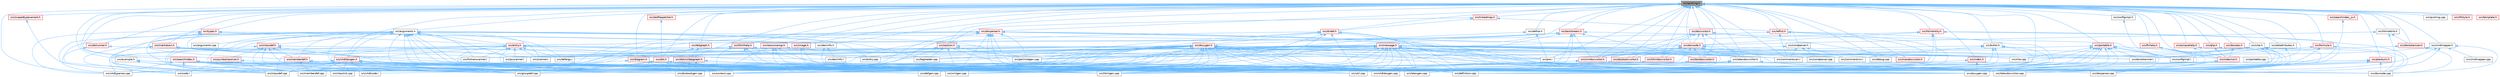 digraph "src/qcstring.h"
{
 // INTERACTIVE_SVG=YES
 // LATEX_PDF_SIZE
  bgcolor="transparent";
  edge [fontname=Helvetica,fontsize=10,labelfontname=Helvetica,labelfontsize=10];
  node [fontname=Helvetica,fontsize=10,shape=box,height=0.2,width=0.4];
  Node1 [label="src/qcstring.h",height=0.2,width=0.4,color="gray40", fillcolor="grey60", style="filled", fontcolor="black",tooltip=" "];
  Node1 -> Node2 [dir="back",color="steelblue1",style="solid"];
  Node2 [label="src/arguments.h",height=0.2,width=0.4,color="grey40", fillcolor="white", style="filled",URL="$df/d9b/arguments_8h.html",tooltip=" "];
  Node2 -> Node3 [dir="back",color="steelblue1",style="solid"];
  Node3 [label="src/arguments.cpp",height=0.2,width=0.4,color="grey40", fillcolor="white", style="filled",URL="$d4/dd4/arguments_8cpp.html",tooltip=" "];
  Node2 -> Node4 [dir="back",color="steelblue1",style="solid"];
  Node4 [label="src/classdef.cpp",height=0.2,width=0.4,color="grey40", fillcolor="white", style="filled",URL="$de/d89/classdef_8cpp.html",tooltip=" "];
  Node2 -> Node5 [dir="back",color="steelblue1",style="solid"];
  Node5 [label="src/classdef.h",height=0.2,width=0.4,color="red", fillcolor="#FFF0F0", style="filled",URL="$d1/da6/classdef_8h.html",tooltip=" "];
  Node5 -> Node4 [dir="back",color="steelblue1",style="solid"];
  Node5 -> Node12 [dir="back",color="steelblue1",style="solid"];
  Node12 [label="src/docbookgen.cpp",height=0.2,width=0.4,color="grey40", fillcolor="white", style="filled",URL="$d8/d29/docbookgen_8cpp.html",tooltip=" "];
  Node5 -> Node19 [dir="back",color="steelblue1",style="solid"];
  Node19 [label="src/groupdef.cpp",height=0.2,width=0.4,color="grey40", fillcolor="white", style="filled",URL="$d6/d42/groupdef_8cpp.html",tooltip=" "];
  Node5 -> Node38 [dir="back",color="steelblue1",style="solid"];
  Node38 [label="src/memberdef.h",height=0.2,width=0.4,color="red", fillcolor="#FFF0F0", style="filled",URL="$d4/d46/memberdef_8h.html",tooltip=" "];
  Node38 -> Node12 [dir="back",color="steelblue1",style="solid"];
  Node38 -> Node41 [dir="back",color="steelblue1",style="solid"];
  Node41 [label="src/memberdef.cpp",height=0.2,width=0.4,color="grey40", fillcolor="white", style="filled",URL="$d0/d72/memberdef_8cpp.html",tooltip=" "];
  Node38 -> Node28 [dir="back",color="steelblue1",style="solid"];
  Node28 [label="src/vhdldocgen.cpp",height=0.2,width=0.4,color="grey40", fillcolor="white", style="filled",URL="$de/dea/vhdldocgen_8cpp.html",tooltip=" "];
  Node38 -> Node29 [dir="back",color="steelblue1",style="solid"];
  Node29 [label="src/xmlgen.cpp",height=0.2,width=0.4,color="grey40", fillcolor="white", style="filled",URL="$d0/dc3/xmlgen_8cpp.html",tooltip=" "];
  Node5 -> Node23 [dir="back",color="steelblue1",style="solid"];
  Node23 [label="src/perlmodgen.cpp",height=0.2,width=0.4,color="grey40", fillcolor="white", style="filled",URL="$de/dd0/perlmodgen_8cpp.html",tooltip=" "];
  Node5 -> Node122 [dir="back",color="steelblue1",style="solid"];
  Node122 [label="src/symbolresolver.h",height=0.2,width=0.4,color="red", fillcolor="#FFF0F0", style="filled",URL="$d9/db2/symbolresolver_8h.html",tooltip=" "];
  Node122 -> Node4 [dir="back",color="steelblue1",style="solid"];
  Node122 -> Node8 [dir="back",color="steelblue1",style="solid"];
  Node8 [label="src/code.l",height=0.2,width=0.4,color="grey40", fillcolor="white", style="filled",URL="$da/d1f/code_8l.html",tooltip=" "];
  Node122 -> Node16 [dir="back",color="steelblue1",style="solid"];
  Node16 [label="src/doxygen.cpp",height=0.2,width=0.4,color="grey40", fillcolor="white", style="filled",URL="$dc/d98/doxygen_8cpp.html",tooltip=" "];
  Node122 -> Node27 [dir="back",color="steelblue1",style="solid"];
  Node27 [label="src/util.cpp",height=0.2,width=0.4,color="grey40", fillcolor="white", style="filled",URL="$df/d2d/util_8cpp.html",tooltip=" "];
  Node5 -> Node27 [dir="back",color="steelblue1",style="solid"];
  Node5 -> Node85 [dir="back",color="steelblue1",style="solid"];
  Node85 [label="src/vhdlcode.l",height=0.2,width=0.4,color="grey40", fillcolor="white", style="filled",URL="$d5/d6a/vhdlcode_8l.html",tooltip=" "];
  Node2 -> Node7 [dir="back",color="steelblue1",style="solid"];
  Node7 [label="src/classlist.cpp",height=0.2,width=0.4,color="grey40", fillcolor="white", style="filled",URL="$d6/d10/classlist_8cpp.html",tooltip=" "];
  Node2 -> Node8 [dir="back",color="steelblue1",style="solid"];
  Node2 -> Node9 [dir="back",color="steelblue1",style="solid"];
  Node9 [label="src/context.cpp",height=0.2,width=0.4,color="grey40", fillcolor="white", style="filled",URL="$db/d12/context_8cpp.html",tooltip=" "];
  Node2 -> Node102 [dir="back",color="steelblue1",style="solid"];
  Node102 [label="src/defargs.l",height=0.2,width=0.4,color="grey40", fillcolor="white", style="filled",URL="$de/df3/defargs_8l.html",tooltip=" "];
  Node2 -> Node10 [dir="back",color="steelblue1",style="solid"];
  Node10 [label="src/defgen.cpp",height=0.2,width=0.4,color="grey40", fillcolor="white", style="filled",URL="$d3/d17/defgen_8cpp.html",tooltip=" "];
  Node2 -> Node12 [dir="back",color="steelblue1",style="solid"];
  Node2 -> Node16 [dir="back",color="steelblue1",style="solid"];
  Node2 -> Node68 [dir="back",color="steelblue1",style="solid"];
  Node68 [label="src/entry.cpp",height=0.2,width=0.4,color="grey40", fillcolor="white", style="filled",URL="$d2/dd2/entry_8cpp.html",tooltip=" "];
  Node2 -> Node127 [dir="back",color="steelblue1",style="solid"];
  Node127 [label="src/entry.h",height=0.2,width=0.4,color="red", fillcolor="#FFF0F0", style="filled",URL="$d1/dc6/entry_8h.html",tooltip=" "];
  Node127 -> Node4 [dir="back",color="steelblue1",style="solid"];
  Node127 -> Node8 [dir="back",color="steelblue1",style="solid"];
  Node127 -> Node48 [dir="back",color="steelblue1",style="solid"];
  Node48 [label="src/commentscan.l",height=0.2,width=0.4,color="grey40", fillcolor="white", style="filled",URL="$d7/d5f/commentscan_8l.html",tooltip=" "];
  Node127 -> Node102 [dir="back",color="steelblue1",style="solid"];
  Node127 -> Node16 [dir="back",color="steelblue1",style="solid"];
  Node127 -> Node68 [dir="back",color="steelblue1",style="solid"];
  Node127 -> Node70 [dir="back",color="steelblue1",style="solid"];
  Node70 [label="src/fortranscanner.l",height=0.2,width=0.4,color="grey40", fillcolor="white", style="filled",URL="$dd/d00/fortranscanner_8l.html",tooltip=" "];
  Node127 -> Node19 [dir="back",color="steelblue1",style="solid"];
  Node127 -> Node89 [dir="back",color="steelblue1",style="solid"];
  Node89 [label="src/pre.l",height=0.2,width=0.4,color="grey40", fillcolor="white", style="filled",URL="$d0/da7/pre_8l.html",tooltip=" "];
  Node127 -> Node90 [dir="back",color="steelblue1",style="solid"];
  Node90 [label="src/pyscanner.l",height=0.2,width=0.4,color="grey40", fillcolor="white", style="filled",URL="$de/d2b/pyscanner_8l.html",tooltip=" "];
  Node127 -> Node92 [dir="back",color="steelblue1",style="solid"];
  Node92 [label="src/scanner.l",height=0.2,width=0.4,color="grey40", fillcolor="white", style="filled",URL="$da/d11/scanner_8l.html",tooltip=" "];
  Node127 -> Node95 [dir="back",color="steelblue1",style="solid"];
  Node95 [label="src/tagreader.cpp",height=0.2,width=0.4,color="grey40", fillcolor="white", style="filled",URL="$d4/d7b/tagreader_8cpp.html",tooltip=" "];
  Node127 -> Node27 [dir="back",color="steelblue1",style="solid"];
  Node127 -> Node85 [dir="back",color="steelblue1",style="solid"];
  Node127 -> Node129 [dir="back",color="steelblue1",style="solid"];
  Node129 [label="src/vhdldocgen.h",height=0.2,width=0.4,color="red", fillcolor="#FFF0F0", style="filled",URL="$dd/dec/vhdldocgen_8h.html",tooltip=" "];
  Node129 -> Node4 [dir="back",color="steelblue1",style="solid"];
  Node129 -> Node7 [dir="back",color="steelblue1",style="solid"];
  Node129 -> Node9 [dir="back",color="steelblue1",style="solid"];
  Node129 -> Node45 [dir="back",color="steelblue1",style="solid"];
  Node45 [label="src/definition.cpp",height=0.2,width=0.4,color="grey40", fillcolor="white", style="filled",URL="$d3/dea/definition_8cpp.html",tooltip=" "];
  Node129 -> Node53 [dir="back",color="steelblue1",style="solid"];
  Node53 [label="src/docnode.cpp",height=0.2,width=0.4,color="grey40", fillcolor="white", style="filled",URL="$d0/d2b/docnode_8cpp.html",tooltip=" "];
  Node129 -> Node16 [dir="back",color="steelblue1",style="solid"];
  Node129 -> Node19 [dir="back",color="steelblue1",style="solid"];
  Node129 -> Node34 [dir="back",color="steelblue1",style="solid"];
  Node34 [label="src/htmlgen.cpp",height=0.2,width=0.4,color="grey40", fillcolor="white", style="filled",URL="$d8/d6e/htmlgen_8cpp.html",tooltip=" "];
  Node129 -> Node41 [dir="back",color="steelblue1",style="solid"];
  Node129 -> Node85 [dir="back",color="steelblue1",style="solid"];
  Node129 -> Node28 [dir="back",color="steelblue1",style="solid"];
  Node129 -> Node86 [dir="back",color="steelblue1",style="solid"];
  Node86 [label="src/vhdljjparser.cpp",height=0.2,width=0.4,color="grey40", fillcolor="white", style="filled",URL="$d1/d86/vhdljjparser_8cpp.html",tooltip=" "];
  Node2 -> Node70 [dir="back",color="steelblue1",style="solid"];
  Node2 -> Node19 [dir="back",color="steelblue1",style="solid"];
  Node2 -> Node41 [dir="back",color="steelblue1",style="solid"];
  Node2 -> Node38 [dir="back",color="steelblue1",style="solid"];
  Node2 -> Node23 [dir="back",color="steelblue1",style="solid"];
  Node2 -> Node89 [dir="back",color="steelblue1",style="solid"];
  Node2 -> Node90 [dir="back",color="steelblue1",style="solid"];
  Node2 -> Node92 [dir="back",color="steelblue1",style="solid"];
  Node2 -> Node95 [dir="back",color="steelblue1",style="solid"];
  Node2 -> Node27 [dir="back",color="steelblue1",style="solid"];
  Node2 -> Node85 [dir="back",color="steelblue1",style="solid"];
  Node2 -> Node28 [dir="back",color="steelblue1",style="solid"];
  Node2 -> Node129 [dir="back",color="steelblue1",style="solid"];
  Node2 -> Node86 [dir="back",color="steelblue1",style="solid"];
  Node2 -> Node29 [dir="back",color="steelblue1",style="solid"];
  Node1 -> Node130 [dir="back",color="steelblue1",style="solid"];
  Node130 [label="src/bufstr.h",height=0.2,width=0.4,color="grey40", fillcolor="white", style="filled",URL="$d4/de5/bufstr_8h.html",tooltip=" "];
  Node130 -> Node47 [dir="back",color="steelblue1",style="solid"];
  Node47 [label="src/commentcnv.l",height=0.2,width=0.4,color="grey40", fillcolor="white", style="filled",URL="$d0/d47/commentcnv_8l.html",tooltip=" "];
  Node130 -> Node45 [dir="back",color="steelblue1",style="solid"];
  Node130 -> Node16 [dir="back",color="steelblue1",style="solid"];
  Node130 -> Node34 [dir="back",color="steelblue1",style="solid"];
  Node130 -> Node89 [dir="back",color="steelblue1",style="solid"];
  Node130 -> Node27 [dir="back",color="steelblue1",style="solid"];
  Node1 -> Node131 [dir="back",color="steelblue1",style="solid"];
  Node131 [label="src/cite.h",height=0.2,width=0.4,color="grey40", fillcolor="white", style="filled",URL="$d7/d69/cite_8h.html",tooltip=" "];
  Node131 -> Node100 [dir="back",color="steelblue1",style="solid"];
  Node100 [label="src/cite.cpp",height=0.2,width=0.4,color="grey40", fillcolor="white", style="filled",URL="$d5/d0b/cite_8cpp.html",tooltip=" "];
  Node131 -> Node48 [dir="back",color="steelblue1",style="solid"];
  Node131 -> Node53 [dir="back",color="steelblue1",style="solid"];
  Node131 -> Node54 [dir="back",color="steelblue1",style="solid"];
  Node54 [label="src/doctokenizer.l",height=0.2,width=0.4,color="grey40", fillcolor="white", style="filled",URL="$d1/d39/doctokenizer_8l.html",tooltip=" "];
  Node131 -> Node16 [dir="back",color="steelblue1",style="solid"];
  Node131 -> Node62 [dir="back",color="steelblue1",style="solid"];
  Node62 [label="src/latexdocvisitor.cpp",height=0.2,width=0.4,color="grey40", fillcolor="white", style="filled",URL="$d1/d4e/latexdocvisitor_8cpp.html",tooltip=" "];
  Node131 -> Node21 [dir="back",color="steelblue1",style="solid"];
  Node21 [label="src/latexgen.cpp",height=0.2,width=0.4,color="grey40", fillcolor="white", style="filled",URL="$d4/d42/latexgen_8cpp.html",tooltip=" "];
  Node1 -> Node132 [dir="back",color="steelblue1",style="solid"];
  Node132 [label="src/cmdmapper.h",height=0.2,width=0.4,color="grey40", fillcolor="white", style="filled",URL="$d3/d42/cmdmapper_8h.html",tooltip=" "];
  Node132 -> Node133 [dir="back",color="steelblue1",style="solid"];
  Node133 [label="src/cmdmapper.cpp",height=0.2,width=0.4,color="grey40", fillcolor="white", style="filled",URL="$df/df1/cmdmapper_8cpp.html",tooltip=" "];
  Node132 -> Node53 [dir="back",color="steelblue1",style="solid"];
  Node132 -> Node13 [dir="back",color="steelblue1",style="solid"];
  Node13 [label="src/docparser.cpp",height=0.2,width=0.4,color="grey40", fillcolor="white", style="filled",URL="$da/d17/docparser_8cpp.html",tooltip=" "];
  Node132 -> Node54 [dir="back",color="steelblue1",style="solid"];
  Node132 -> Node16 [dir="back",color="steelblue1",style="solid"];
  Node1 -> Node48 [dir="back",color="steelblue1",style="solid"];
  Node1 -> Node134 [dir="back",color="steelblue1",style="solid"];
  Node134 [label="src/condparser.h",height=0.2,width=0.4,color="grey40", fillcolor="white", style="filled",URL="$d7/d6f/condparser_8h.html",tooltip=" "];
  Node134 -> Node47 [dir="back",color="steelblue1",style="solid"];
  Node134 -> Node48 [dir="back",color="steelblue1",style="solid"];
  Node134 -> Node135 [dir="back",color="steelblue1",style="solid"];
  Node135 [label="src/condparser.cpp",height=0.2,width=0.4,color="grey40", fillcolor="white", style="filled",URL="$d7/d6d/condparser_8cpp.html",tooltip=" "];
  Node134 -> Node89 [dir="back",color="steelblue1",style="solid"];
  Node1 -> Node136 [dir="back",color="steelblue1",style="solid"];
  Node136 [label="src/configimpl.h",height=0.2,width=0.4,color="grey40", fillcolor="white", style="filled",URL="$db/db1/configimpl_8h.html",tooltip=" "];
  Node136 -> Node125 [dir="back",color="steelblue1",style="solid"];
  Node125 [label="src/configimpl.l",height=0.2,width=0.4,color="grey40", fillcolor="white", style="filled",URL="$d9/de3/configimpl_8l.html",tooltip=" "];
  Node1 -> Node137 [dir="back",color="steelblue1",style="solid"];
  Node137 [label="src/debug.cpp",height=0.2,width=0.4,color="grey40", fillcolor="white", style="filled",URL="$d1/d00/debug_8cpp.html",tooltip=" "];
  Node1 -> Node138 [dir="back",color="steelblue1",style="solid"];
  Node138 [label="src/declinfo.h",height=0.2,width=0.4,color="grey40", fillcolor="white", style="filled",URL="$d2/d4b/declinfo_8h.html",tooltip=" "];
  Node138 -> Node101 [dir="back",color="steelblue1",style="solid"];
  Node101 [label="src/declinfo.l",height=0.2,width=0.4,color="grey40", fillcolor="white", style="filled",URL="$d8/d0f/declinfo_8l.html",tooltip=" "];
  Node138 -> Node16 [dir="back",color="steelblue1",style="solid"];
  Node1 -> Node139 [dir="back",color="steelblue1",style="solid"];
  Node139 [label="src/define.h",height=0.2,width=0.4,color="grey40", fillcolor="white", style="filled",URL="$df/d67/define_8h.html",tooltip=" "];
  Node139 -> Node46 [dir="back",color="steelblue1",style="solid"];
  Node46 [label="src/doxygen.h",height=0.2,width=0.4,color="red", fillcolor="#FFF0F0", style="filled",URL="$d1/da1/doxygen_8h.html",tooltip=" "];
  Node46 -> Node4 [dir="back",color="steelblue1",style="solid"];
  Node46 -> Node7 [dir="back",color="steelblue1",style="solid"];
  Node46 -> Node8 [dir="back",color="steelblue1",style="solid"];
  Node46 -> Node47 [dir="back",color="steelblue1",style="solid"];
  Node46 -> Node48 [dir="back",color="steelblue1",style="solid"];
  Node46 -> Node9 [dir="back",color="steelblue1",style="solid"];
  Node46 -> Node10 [dir="back",color="steelblue1",style="solid"];
  Node46 -> Node45 [dir="back",color="steelblue1",style="solid"];
  Node46 -> Node12 [dir="back",color="steelblue1",style="solid"];
  Node46 -> Node53 [dir="back",color="steelblue1",style="solid"];
  Node46 -> Node13 [dir="back",color="steelblue1",style="solid"];
  Node46 -> Node54 [dir="back",color="steelblue1",style="solid"];
  Node46 -> Node57 [dir="back",color="steelblue1",style="solid"];
  Node57 [label="src/dot.h",height=0.2,width=0.4,color="red", fillcolor="#FFF0F0", style="filled",URL="$d6/d4a/dot_8h.html",tooltip=" "];
  Node57 -> Node4 [dir="back",color="steelblue1",style="solid"];
  Node57 -> Node9 [dir="back",color="steelblue1",style="solid"];
  Node57 -> Node10 [dir="back",color="steelblue1",style="solid"];
  Node57 -> Node12 [dir="back",color="steelblue1",style="solid"];
  Node57 -> Node16 [dir="back",color="steelblue1",style="solid"];
  Node57 -> Node19 [dir="back",color="steelblue1",style="solid"];
  Node57 -> Node34 [dir="back",color="steelblue1",style="solid"];
  Node57 -> Node62 [dir="back",color="steelblue1",style="solid"];
  Node57 -> Node21 [dir="back",color="steelblue1",style="solid"];
  Node57 -> Node41 [dir="back",color="steelblue1",style="solid"];
  Node57 -> Node29 [dir="back",color="steelblue1",style="solid"];
  Node46 -> Node16 [dir="back",color="steelblue1",style="solid"];
  Node46 -> Node68 [dir="back",color="steelblue1",style="solid"];
  Node46 -> Node70 [dir="back",color="steelblue1",style="solid"];
  Node46 -> Node19 [dir="back",color="steelblue1",style="solid"];
  Node46 -> Node34 [dir="back",color="steelblue1",style="solid"];
  Node46 -> Node62 [dir="back",color="steelblue1",style="solid"];
  Node46 -> Node21 [dir="back",color="steelblue1",style="solid"];
  Node46 -> Node41 [dir="back",color="steelblue1",style="solid"];
  Node46 -> Node23 [dir="back",color="steelblue1",style="solid"];
  Node46 -> Node89 [dir="back",color="steelblue1",style="solid"];
  Node46 -> Node90 [dir="back",color="steelblue1",style="solid"];
  Node46 -> Node92 [dir="back",color="steelblue1",style="solid"];
  Node46 -> Node95 [dir="back",color="steelblue1",style="solid"];
  Node46 -> Node27 [dir="back",color="steelblue1",style="solid"];
  Node46 -> Node85 [dir="back",color="steelblue1",style="solid"];
  Node46 -> Node28 [dir="back",color="steelblue1",style="solid"];
  Node46 -> Node86 [dir="back",color="steelblue1",style="solid"];
  Node46 -> Node29 [dir="back",color="steelblue1",style="solid"];
  Node139 -> Node89 [dir="back",color="steelblue1",style="solid"];
  Node1 -> Node140 [dir="back",color="steelblue1",style="solid"];
  Node140 [label="src/diagram.h",height=0.2,width=0.4,color="red", fillcolor="#FFF0F0", style="filled",URL="$d9/d1b/diagram_8h.html",tooltip=" "];
  Node140 -> Node4 [dir="back",color="steelblue1",style="solid"];
  Node140 -> Node9 [dir="back",color="steelblue1",style="solid"];
  Node140 -> Node12 [dir="back",color="steelblue1",style="solid"];
  Node140 -> Node34 [dir="back",color="steelblue1",style="solid"];
  Node140 -> Node21 [dir="back",color="steelblue1",style="solid"];
  Node1 -> Node141 [dir="back",color="steelblue1",style="solid"];
  Node141 [label="src/dirdef.h",height=0.2,width=0.4,color="red", fillcolor="#FFF0F0", style="filled",URL="$d6/d15/dirdef_8h.html",tooltip=" "];
  Node141 -> Node9 [dir="back",color="steelblue1",style="solid"];
  Node141 -> Node45 [dir="back",color="steelblue1",style="solid"];
  Node141 -> Node12 [dir="back",color="steelblue1",style="solid"];
  Node141 -> Node16 [dir="back",color="steelblue1",style="solid"];
  Node141 -> Node46 [dir="back",color="steelblue1",style="solid"];
  Node141 -> Node19 [dir="back",color="steelblue1",style="solid"];
  Node141 -> Node34 [dir="back",color="steelblue1",style="solid"];
  Node141 -> Node21 [dir="back",color="steelblue1",style="solid"];
  Node141 -> Node27 [dir="back",color="steelblue1",style="solid"];
  Node141 -> Node29 [dir="back",color="steelblue1",style="solid"];
  Node1 -> Node145 [dir="back",color="steelblue1",style="solid"];
  Node145 [label="src/docbookvisitor.h",height=0.2,width=0.4,color="red", fillcolor="#FFF0F0", style="filled",URL="$de/dcd/docbookvisitor_8h.html",tooltip=" "];
  Node145 -> Node12 [dir="back",color="steelblue1",style="solid"];
  Node1 -> Node146 [dir="back",color="steelblue1",style="solid"];
  Node146 [label="src/docnode.h",height=0.2,width=0.4,color="red", fillcolor="#FFF0F0", style="filled",URL="$de/d2b/docnode_8h.html",tooltip=" "];
  Node146 -> Node145 [dir="back",color="steelblue1",style="solid"];
  Node146 -> Node53 [dir="back",color="steelblue1",style="solid"];
  Node146 -> Node148 [dir="back",color="steelblue1",style="solid"];
  Node148 [label="src/htmldocvisitor.h",height=0.2,width=0.4,color="red", fillcolor="#FFF0F0", style="filled",URL="$d0/d71/htmldocvisitor_8h.html",tooltip=" "];
  Node148 -> Node9 [dir="back",color="steelblue1",style="solid"];
  Node148 -> Node34 [dir="back",color="steelblue1",style="solid"];
  Node146 -> Node34 [dir="back",color="steelblue1",style="solid"];
  Node146 -> Node149 [dir="back",color="steelblue1",style="solid"];
  Node149 [label="src/latexdocvisitor.h",height=0.2,width=0.4,color="grey40", fillcolor="white", style="filled",URL="$d8/d99/latexdocvisitor_8h.html",tooltip=" "];
  Node149 -> Node9 [dir="back",color="steelblue1",style="solid"];
  Node149 -> Node62 [dir="back",color="steelblue1",style="solid"];
  Node149 -> Node21 [dir="back",color="steelblue1",style="solid"];
  Node149 -> Node27 [dir="back",color="steelblue1",style="solid"];
  Node146 -> Node21 [dir="back",color="steelblue1",style="solid"];
  Node146 -> Node150 [dir="back",color="steelblue1",style="solid"];
  Node150 [label="src/mandocvisitor.h",height=0.2,width=0.4,color="red", fillcolor="#FFF0F0", style="filled",URL="$d6/d6e/mandocvisitor_8h.html",tooltip=" "];
  Node146 -> Node23 [dir="back",color="steelblue1",style="solid"];
  Node146 -> Node152 [dir="back",color="steelblue1",style="solid"];
  Node152 [label="src/textdocvisitor.h",height=0.2,width=0.4,color="red", fillcolor="#FFF0F0", style="filled",URL="$dd/d66/textdocvisitor_8h.html",tooltip=" "];
  Node152 -> Node27 [dir="back",color="steelblue1",style="solid"];
  Node146 -> Node153 [dir="back",color="steelblue1",style="solid"];
  Node153 [label="src/xmldocvisitor.h",height=0.2,width=0.4,color="red", fillcolor="#FFF0F0", style="filled",URL="$df/d2b/xmldocvisitor_8h.html",tooltip=" "];
  Node153 -> Node29 [dir="back",color="steelblue1",style="solid"];
  Node1 -> Node154 [dir="back",color="steelblue1",style="solid"];
  Node154 [label="src/docparser.h",height=0.2,width=0.4,color="red", fillcolor="#FFF0F0", style="filled",URL="$de/d9c/docparser_8h.html",tooltip=" "];
  Node154 -> Node4 [dir="back",color="steelblue1",style="solid"];
  Node154 -> Node9 [dir="back",color="steelblue1",style="solid"];
  Node154 -> Node12 [dir="back",color="steelblue1",style="solid"];
  Node154 -> Node146 [dir="back",color="steelblue1",style="solid"];
  Node154 -> Node13 [dir="back",color="steelblue1",style="solid"];
  Node154 -> Node16 [dir="back",color="steelblue1",style="solid"];
  Node154 -> Node19 [dir="back",color="steelblue1",style="solid"];
  Node154 -> Node34 [dir="back",color="steelblue1",style="solid"];
  Node154 -> Node62 [dir="back",color="steelblue1",style="solid"];
  Node154 -> Node21 [dir="back",color="steelblue1",style="solid"];
  Node154 -> Node41 [dir="back",color="steelblue1",style="solid"];
  Node154 -> Node23 [dir="back",color="steelblue1",style="solid"];
  Node154 -> Node29 [dir="back",color="steelblue1",style="solid"];
  Node1 -> Node163 [dir="back",color="steelblue1",style="solid"];
  Node163 [label="src/docsets.h",height=0.2,width=0.4,color="red", fillcolor="#FFF0F0", style="filled",URL="$d1/db2/docsets_8h.html",tooltip=" "];
  Node163 -> Node16 [dir="back",color="steelblue1",style="solid"];
  Node163 -> Node164 [dir="back",color="steelblue1",style="solid"];
  Node164 [label="src/indexlist.h",height=0.2,width=0.4,color="red", fillcolor="#FFF0F0", style="filled",URL="$d5/d61/indexlist_8h.html",tooltip=" "];
  Node164 -> Node45 [dir="back",color="steelblue1",style="solid"];
  Node164 -> Node13 [dir="back",color="steelblue1",style="solid"];
  Node164 -> Node16 [dir="back",color="steelblue1",style="solid"];
  Node164 -> Node34 [dir="back",color="steelblue1",style="solid"];
  Node164 -> Node27 [dir="back",color="steelblue1",style="solid"];
  Node1 -> Node165 [dir="back",color="steelblue1",style="solid"];
  Node165 [label="src/doctokenizer.h",height=0.2,width=0.4,color="red", fillcolor="#FFF0F0", style="filled",URL="$d0/d0c/doctokenizer_8h.html",tooltip=" "];
  Node165 -> Node53 [dir="back",color="steelblue1",style="solid"];
  Node165 -> Node54 [dir="back",color="steelblue1",style="solid"];
  Node1 -> Node166 [dir="back",color="steelblue1",style="solid"];
  Node166 [label="src/docvisitor.h",height=0.2,width=0.4,color="red", fillcolor="#FFF0F0", style="filled",URL="$d2/d3c/docvisitor_8h.html",tooltip=" "];
  Node166 -> Node145 [dir="back",color="steelblue1",style="solid"];
  Node166 -> Node146 [dir="back",color="steelblue1",style="solid"];
  Node166 -> Node148 [dir="back",color="steelblue1",style="solid"];
  Node166 -> Node149 [dir="back",color="steelblue1",style="solid"];
  Node166 -> Node150 [dir="back",color="steelblue1",style="solid"];
  Node166 -> Node152 [dir="back",color="steelblue1",style="solid"];
  Node166 -> Node153 [dir="back",color="steelblue1",style="solid"];
  Node1 -> Node57 [dir="back",color="steelblue1",style="solid"];
  Node1 -> Node167 [dir="back",color="steelblue1",style="solid"];
  Node167 [label="src/dotattributes.h",height=0.2,width=0.4,color="grey40", fillcolor="white", style="filled",URL="$d6/dfc/dotattributes_8h.html",tooltip=" "];
  Node167 -> Node125 [dir="back",color="steelblue1",style="solid"];
  Node167 -> Node16 [dir="back",color="steelblue1",style="solid"];
  Node1 -> Node168 [dir="back",color="steelblue1",style="solid"];
  Node168 [label="src/dotfilepatcher.h",height=0.2,width=0.4,color="red", fillcolor="#FFF0F0", style="filled",URL="$d3/d38/dotfilepatcher_8h.html",tooltip=" "];
  Node168 -> Node57 [dir="back",color="steelblue1",style="solid"];
  Node1 -> Node169 [dir="back",color="steelblue1",style="solid"];
  Node169 [label="src/dotgraph.h",height=0.2,width=0.4,color="red", fillcolor="#FFF0F0", style="filled",URL="$d0/daa/dotgraph_8h.html",tooltip=" "];
  Node169 -> Node57 [dir="back",color="steelblue1",style="solid"];
  Node169 -> Node119 [dir="back",color="steelblue1",style="solid"];
  Node119 [label="src/dotincldepgraph.h",height=0.2,width=0.4,color="red", fillcolor="#FFF0F0", style="filled",URL="$dd/d8c/dotincldepgraph_8h.html",tooltip=" "];
  Node119 -> Node9 [dir="back",color="steelblue1",style="solid"];
  Node119 -> Node12 [dir="back",color="steelblue1",style="solid"];
  Node119 -> Node34 [dir="back",color="steelblue1",style="solid"];
  Node119 -> Node21 [dir="back",color="steelblue1",style="solid"];
  Node119 -> Node29 [dir="back",color="steelblue1",style="solid"];
  Node1 -> Node119 [dir="back",color="steelblue1",style="solid"];
  Node1 -> Node172 [dir="back",color="steelblue1",style="solid"];
  Node172 [label="src/dotrunner.h",height=0.2,width=0.4,color="red", fillcolor="#FFF0F0", style="filled",URL="$d2/dd1/dotrunner_8h.html",tooltip=" "];
  Node172 -> Node4 [dir="back",color="steelblue1",style="solid"];
  Node172 -> Node57 [dir="back",color="steelblue1",style="solid"];
  Node1 -> Node173 [dir="back",color="steelblue1",style="solid"];
  Node173 [label="src/eclipsehelp.h",height=0.2,width=0.4,color="red", fillcolor="#FFF0F0", style="filled",URL="$db/d9e/eclipsehelp_8h.html",tooltip=" "];
  Node173 -> Node16 [dir="back",color="steelblue1",style="solid"];
  Node173 -> Node164 [dir="back",color="steelblue1",style="solid"];
  Node1 -> Node174 [dir="back",color="steelblue1",style="solid"];
  Node174 [label="src/example.h",height=0.2,width=0.4,color="grey40", fillcolor="white", style="filled",URL="$df/d24/example_8h.html",tooltip=" "];
  Node174 -> Node4 [dir="back",color="steelblue1",style="solid"];
  Node174 -> Node9 [dir="back",color="steelblue1",style="solid"];
  Node174 -> Node41 [dir="back",color="steelblue1",style="solid"];
  Node174 -> Node27 [dir="back",color="steelblue1",style="solid"];
  Node1 -> Node175 [dir="back",color="steelblue1",style="solid"];
  Node175 [label="src/formula.h",height=0.2,width=0.4,color="red", fillcolor="#FFF0F0", style="filled",URL="$d3/d9a/formula_8h.html",tooltip=" "];
  Node175 -> Node48 [dir="back",color="steelblue1",style="solid"];
  Node175 -> Node53 [dir="back",color="steelblue1",style="solid"];
  Node175 -> Node16 [dir="back",color="steelblue1",style="solid"];
  Node1 -> Node176 [dir="back",color="steelblue1",style="solid"];
  Node176 [label="src/ftvhelp.h",height=0.2,width=0.4,color="red", fillcolor="#FFF0F0", style="filled",URL="$d2/d4a/ftvhelp_8h.html",tooltip=" "];
  Node176 -> Node16 [dir="back",color="steelblue1",style="solid"];
  Node176 -> Node34 [dir="back",color="steelblue1",style="solid"];
  Node176 -> Node164 [dir="back",color="steelblue1",style="solid"];
  Node1 -> Node177 [dir="back",color="steelblue1",style="solid"];
  Node177 [label="src/htmlattrib.h",height=0.2,width=0.4,color="grey40", fillcolor="white", style="filled",URL="$d0/d73/htmlattrib_8h.html",tooltip=" "];
  Node177 -> Node146 [dir="back",color="steelblue1",style="solid"];
  Node177 -> Node165 [dir="back",color="steelblue1",style="solid"];
  Node177 -> Node62 [dir="back",color="steelblue1",style="solid"];
  Node1 -> Node148 [dir="back",color="steelblue1",style="solid"];
  Node1 -> Node178 [dir="back",color="steelblue1",style="solid"];
  Node178 [label="src/htmlentity.h",height=0.2,width=0.4,color="red", fillcolor="#FFF0F0", style="filled",URL="$db/dc6/htmlentity_8h.html",tooltip=" "];
  Node178 -> Node53 [dir="back",color="steelblue1",style="solid"];
  Node178 -> Node146 [dir="back",color="steelblue1",style="solid"];
  Node178 -> Node62 [dir="back",color="steelblue1",style="solid"];
  Node178 -> Node23 [dir="back",color="steelblue1",style="solid"];
  Node178 -> Node27 [dir="back",color="steelblue1",style="solid"];
  Node178 -> Node29 [dir="back",color="steelblue1",style="solid"];
  Node1 -> Node181 [dir="back",color="steelblue1",style="solid"];
  Node181 [label="src/htmlhelp.h",height=0.2,width=0.4,color="red", fillcolor="#FFF0F0", style="filled",URL="$d8/dc3/htmlhelp_8h.html",tooltip=" "];
  Node181 -> Node4 [dir="back",color="steelblue1",style="solid"];
  Node181 -> Node9 [dir="back",color="steelblue1",style="solid"];
  Node181 -> Node16 [dir="back",color="steelblue1",style="solid"];
  Node181 -> Node34 [dir="back",color="steelblue1",style="solid"];
  Node181 -> Node164 [dir="back",color="steelblue1",style="solid"];
  Node181 -> Node41 [dir="back",color="steelblue1",style="solid"];
  Node181 -> Node27 [dir="back",color="steelblue1",style="solid"];
  Node1 -> Node182 [dir="back",color="steelblue1",style="solid"];
  Node182 [label="src/image.h",height=0.2,width=0.4,color="red", fillcolor="#FFF0F0", style="filled",URL="$d5/db2/image_8h.html",tooltip=" "];
  Node182 -> Node34 [dir="back",color="steelblue1",style="solid"];
  Node182 -> Node27 [dir="back",color="steelblue1",style="solid"];
  Node1 -> Node184 [dir="back",color="steelblue1",style="solid"];
  Node184 [label="src/index.h",height=0.2,width=0.4,color="red", fillcolor="#FFF0F0", style="filled",URL="$d1/db5/index_8h.html",tooltip=" "];
  Node184 -> Node9 [dir="back",color="steelblue1",style="solid"];
  Node184 -> Node16 [dir="back",color="steelblue1",style="solid"];
  Node1 -> Node164 [dir="back",color="steelblue1",style="solid"];
  Node1 -> Node149 [dir="back",color="steelblue1",style="solid"];
  Node1 -> Node185 [dir="back",color="steelblue1",style="solid"];
  Node185 [label="src/linkedmap.h",height=0.2,width=0.4,color="red", fillcolor="#FFF0F0", style="filled",URL="$da/de1/linkedmap_8h.html",tooltip=" "];
  Node185 -> Node141 [dir="back",color="steelblue1",style="solid"];
  Node185 -> Node187 [dir="back",color="steelblue1",style="solid"];
  Node187 [label="src/reflist.h",height=0.2,width=0.4,color="red", fillcolor="#FFF0F0", style="filled",URL="$d1/d02/reflist_8h.html",tooltip=" "];
  Node187 -> Node48 [dir="back",color="steelblue1",style="solid"];
  Node187 -> Node45 [dir="back",color="steelblue1",style="solid"];
  Node187 -> Node16 [dir="back",color="steelblue1",style="solid"];
  Node187 -> Node127 [dir="back",color="steelblue1",style="solid"];
  Node187 -> Node27 [dir="back",color="steelblue1",style="solid"];
  Node185 -> Node194 [dir="back",color="steelblue1",style="solid"];
  Node194 [label="src/section.h",height=0.2,width=0.4,color="red", fillcolor="#FFF0F0", style="filled",URL="$d1/d2a/section_8h.html",tooltip=" "];
  Node194 -> Node48 [dir="back",color="steelblue1",style="solid"];
  Node194 -> Node45 [dir="back",color="steelblue1",style="solid"];
  Node194 -> Node12 [dir="back",color="steelblue1",style="solid"];
  Node194 -> Node54 [dir="back",color="steelblue1",style="solid"];
  Node194 -> Node68 [dir="back",color="steelblue1",style="solid"];
  Node194 -> Node23 [dir="back",color="steelblue1",style="solid"];
  Node194 -> Node95 [dir="back",color="steelblue1",style="solid"];
  Node194 -> Node29 [dir="back",color="steelblue1",style="solid"];
  Node1 -> Node150 [dir="back",color="steelblue1",style="solid"];
  Node1 -> Node195 [dir="back",color="steelblue1",style="solid"];
  Node195 [label="src/markdown.h",height=0.2,width=0.4,color="red", fillcolor="#FFF0F0", style="filled",URL="$d2/d0c/markdown_8h.html",tooltip=" "];
  Node195 -> Node53 [dir="back",color="steelblue1",style="solid"];
  Node195 -> Node16 [dir="back",color="steelblue1",style="solid"];
  Node195 -> Node70 [dir="back",color="steelblue1",style="solid"];
  Node195 -> Node90 [dir="back",color="steelblue1",style="solid"];
  Node195 -> Node92 [dir="back",color="steelblue1",style="solid"];
  Node195 -> Node86 [dir="back",color="steelblue1",style="solid"];
  Node1 -> Node196 [dir="back",color="steelblue1",style="solid"];
  Node196 [label="src/message.h",height=0.2,width=0.4,color="red", fillcolor="#FFF0F0", style="filled",URL="$d2/d0d/message_8h.html",tooltip=" "];
  Node196 -> Node100 [dir="back",color="steelblue1",style="solid"];
  Node196 -> Node4 [dir="back",color="steelblue1",style="solid"];
  Node196 -> Node8 [dir="back",color="steelblue1",style="solid"];
  Node196 -> Node47 [dir="back",color="steelblue1",style="solid"];
  Node196 -> Node48 [dir="back",color="steelblue1",style="solid"];
  Node196 -> Node135 [dir="back",color="steelblue1",style="solid"];
  Node196 -> Node125 [dir="back",color="steelblue1",style="solid"];
  Node196 -> Node9 [dir="back",color="steelblue1",style="solid"];
  Node196 -> Node137 [dir="back",color="steelblue1",style="solid"];
  Node196 -> Node101 [dir="back",color="steelblue1",style="solid"];
  Node196 -> Node102 [dir="back",color="steelblue1",style="solid"];
  Node196 -> Node10 [dir="back",color="steelblue1",style="solid"];
  Node196 -> Node45 [dir="back",color="steelblue1",style="solid"];
  Node196 -> Node12 [dir="back",color="steelblue1",style="solid"];
  Node196 -> Node53 [dir="back",color="steelblue1",style="solid"];
  Node196 -> Node13 [dir="back",color="steelblue1",style="solid"];
  Node196 -> Node54 [dir="back",color="steelblue1",style="solid"];
  Node196 -> Node16 [dir="back",color="steelblue1",style="solid"];
  Node196 -> Node70 [dir="back",color="steelblue1",style="solid"];
  Node196 -> Node19 [dir="back",color="steelblue1",style="solid"];
  Node196 -> Node34 [dir="back",color="steelblue1",style="solid"];
  Node196 -> Node62 [dir="back",color="steelblue1",style="solid"];
  Node196 -> Node21 [dir="back",color="steelblue1",style="solid"];
  Node196 -> Node41 [dir="back",color="steelblue1",style="solid"];
  Node196 -> Node23 [dir="back",color="steelblue1",style="solid"];
  Node196 -> Node89 [dir="back",color="steelblue1",style="solid"];
  Node196 -> Node90 [dir="back",color="steelblue1",style="solid"];
  Node196 -> Node92 [dir="back",color="steelblue1",style="solid"];
  Node196 -> Node95 [dir="back",color="steelblue1",style="solid"];
  Node196 -> Node27 [dir="back",color="steelblue1",style="solid"];
  Node196 -> Node85 [dir="back",color="steelblue1",style="solid"];
  Node196 -> Node28 [dir="back",color="steelblue1",style="solid"];
  Node196 -> Node86 [dir="back",color="steelblue1",style="solid"];
  Node196 -> Node29 [dir="back",color="steelblue1",style="solid"];
  Node1 -> Node200 [dir="back",color="steelblue1",style="solid"];
  Node200 [label="src/plantuml.h",height=0.2,width=0.4,color="red", fillcolor="#FFF0F0", style="filled",URL="$d3/dde/plantuml_8h.html",tooltip=" "];
  Node200 -> Node53 [dir="back",color="steelblue1",style="solid"];
  Node200 -> Node16 [dir="back",color="steelblue1",style="solid"];
  Node200 -> Node62 [dir="back",color="steelblue1",style="solid"];
  Node200 -> Node28 [dir="back",color="steelblue1",style="solid"];
  Node1 -> Node109 [dir="back",color="steelblue1",style="solid"];
  Node109 [label="src/portable.cpp",height=0.2,width=0.4,color="grey40", fillcolor="white", style="filled",URL="$d0/d1c/portable_8cpp.html",tooltip=" "];
  Node1 -> Node201 [dir="back",color="steelblue1",style="solid"];
  Node201 [label="src/portable.h",height=0.2,width=0.4,color="red", fillcolor="#FFF0F0", style="filled",URL="$d2/de2/portable_8h.html",tooltip="Portable versions of functions that are platform dependent."];
  Node201 -> Node100 [dir="back",color="steelblue1",style="solid"];
  Node201 -> Node125 [dir="back",color="steelblue1",style="solid"];
  Node201 -> Node9 [dir="back",color="steelblue1",style="solid"];
  Node201 -> Node45 [dir="back",color="steelblue1",style="solid"];
  Node201 -> Node13 [dir="back",color="steelblue1",style="solid"];
  Node201 -> Node54 [dir="back",color="steelblue1",style="solid"];
  Node201 -> Node16 [dir="back",color="steelblue1",style="solid"];
  Node201 -> Node21 [dir="back",color="steelblue1",style="solid"];
  Node201 -> Node109 [dir="back",color="steelblue1",style="solid"];
  Node201 -> Node89 [dir="back",color="steelblue1",style="solid"];
  Node201 -> Node27 [dir="back",color="steelblue1",style="solid"];
  Node201 -> Node28 [dir="back",color="steelblue1",style="solid"];
  Node1 -> Node89 [dir="back",color="steelblue1",style="solid"];
  Node1 -> Node202 [dir="back",color="steelblue1",style="solid"];
  Node202 [label="src/qcstring.cpp",height=0.2,width=0.4,color="grey40", fillcolor="white", style="filled",URL="$d5/d3e/qcstring_8cpp.html",tooltip=" "];
  Node1 -> Node203 [dir="back",color="steelblue1",style="solid"];
  Node203 [label="src/qhp.h",height=0.2,width=0.4,color="red", fillcolor="#FFF0F0", style="filled",URL="$dc/d20/qhp_8h.html",tooltip=" "];
  Node203 -> Node16 [dir="back",color="steelblue1",style="solid"];
  Node203 -> Node164 [dir="back",color="steelblue1",style="solid"];
  Node1 -> Node187 [dir="back",color="steelblue1",style="solid"];
  Node1 -> Node204 [dir="back",color="steelblue1",style="solid"];
  Node204 [label="src/resourcemgr.h",height=0.2,width=0.4,color="red", fillcolor="#FFF0F0", style="filled",URL="$d6/d07/resourcemgr_8h.html",tooltip=" "];
  Node204 -> Node100 [dir="back",color="steelblue1",style="solid"];
  Node204 -> Node9 [dir="back",color="steelblue1",style="solid"];
  Node204 -> Node34 [dir="back",color="steelblue1",style="solid"];
  Node204 -> Node21 [dir="back",color="steelblue1",style="solid"];
  Node204 -> Node29 [dir="back",color="steelblue1",style="solid"];
  Node1 -> Node205 [dir="back",color="steelblue1",style="solid"];
  Node205 [label="src/rtfstyle.h",height=0.2,width=0.4,color="red", fillcolor="#FFF0F0", style="filled",URL="$d4/df3/rtfstyle_8h.html",tooltip=" "];
  Node1 -> Node191 [dir="back",color="steelblue1",style="solid"];
  Node191 [label="src/scopedtypevariant.h",height=0.2,width=0.4,color="red", fillcolor="#FFF0F0", style="filled",URL="$d7/d7a/scopedtypevariant_8h.html",tooltip=" "];
  Node191 -> Node8 [dir="back",color="steelblue1",style="solid"];
  Node1 -> Node206 [dir="back",color="steelblue1",style="solid"];
  Node206 [label="src/searchindex.h",height=0.2,width=0.4,color="red", fillcolor="#FFF0F0", style="filled",URL="$de/d07/searchindex_8h.html",tooltip="Web server based search engine."];
  Node206 -> Node4 [dir="back",color="steelblue1",style="solid"];
  Node206 -> Node8 [dir="back",color="steelblue1",style="solid"];
  Node206 -> Node9 [dir="back",color="steelblue1",style="solid"];
  Node206 -> Node16 [dir="back",color="steelblue1",style="solid"];
  Node206 -> Node19 [dir="back",color="steelblue1",style="solid"];
  Node206 -> Node34 [dir="back",color="steelblue1",style="solid"];
  Node206 -> Node41 [dir="back",color="steelblue1",style="solid"];
  Node206 -> Node27 [dir="back",color="steelblue1",style="solid"];
  Node206 -> Node85 [dir="back",color="steelblue1",style="solid"];
  Node206 -> Node28 [dir="back",color="steelblue1",style="solid"];
  Node206 -> Node86 [dir="back",color="steelblue1",style="solid"];
  Node1 -> Node207 [dir="back",color="steelblue1",style="solid"];
  Node207 [label="src/searchindex_js.h",height=0.2,width=0.4,color="red", fillcolor="#FFF0F0", style="filled",URL="$dd/de5/searchindex__js_8h.html",tooltip="Javascript based search engine."];
  Node207 -> Node16 [dir="back",color="steelblue1",style="solid"];
  Node1 -> Node194 [dir="back",color="steelblue1",style="solid"];
  Node1 -> Node122 [dir="back",color="steelblue1",style="solid"];
  Node1 -> Node208 [dir="back",color="steelblue1",style="solid"];
  Node208 [label="src/template.h",height=0.2,width=0.4,color="red", fillcolor="#FFF0F0", style="filled",URL="$de/db8/template_8h.html",tooltip=" "];
  Node1 -> Node152 [dir="back",color="steelblue1",style="solid"];
  Node1 -> Node209 [dir="back",color="steelblue1",style="solid"];
  Node209 [label="src/textstream.h",height=0.2,width=0.4,color="red", fillcolor="#FFF0F0", style="filled",URL="$d4/d7d/textstream_8h.html",tooltip=" "];
  Node209 -> Node125 [dir="back",color="steelblue1",style="solid"];
  Node209 -> Node10 [dir="back",color="steelblue1",style="solid"];
  Node209 -> Node127 [dir="back",color="steelblue1",style="solid"];
  Node209 -> Node34 [dir="back",color="steelblue1",style="solid"];
  Node209 -> Node152 [dir="back",color="steelblue1",style="solid"];
  Node209 -> Node27 [dir="back",color="steelblue1",style="solid"];
  Node209 -> Node28 [dir="back",color="steelblue1",style="solid"];
  Node209 -> Node153 [dir="back",color="steelblue1",style="solid"];
  Node209 -> Node29 [dir="back",color="steelblue1",style="solid"];
  Node1 -> Node211 [dir="back",color="steelblue1",style="solid"];
  Node211 [label="src/types.h",height=0.2,width=0.4,color="red", fillcolor="#FFF0F0", style="filled",URL="$d9/d49/types_8h.html",tooltip="This file contains a number of basic enums and types."];
  Node211 -> Node4 [dir="back",color="steelblue1",style="solid"];
  Node211 -> Node138 [dir="back",color="steelblue1",style="solid"];
  Node211 -> Node101 [dir="back",color="steelblue1",style="solid"];
  Node211 -> Node127 [dir="back",color="steelblue1",style="solid"];
  Node211 -> Node182 [dir="back",color="steelblue1",style="solid"];
  Node211 -> Node38 [dir="back",color="steelblue1",style="solid"];
  Node211 -> Node86 [dir="back",color="steelblue1",style="solid"];
  Node1 -> Node28 [dir="back",color="steelblue1",style="solid"];
  Node1 -> Node129 [dir="back",color="steelblue1",style="solid"];
  Node1 -> Node86 [dir="back",color="steelblue1",style="solid"];
  Node1 -> Node153 [dir="back",color="steelblue1",style="solid"];
}
